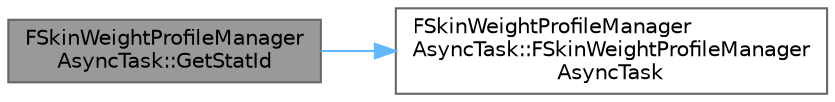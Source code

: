 digraph "FSkinWeightProfileManagerAsyncTask::GetStatId"
{
 // INTERACTIVE_SVG=YES
 // LATEX_PDF_SIZE
  bgcolor="transparent";
  edge [fontname=Helvetica,fontsize=10,labelfontname=Helvetica,labelfontsize=10];
  node [fontname=Helvetica,fontsize=10,shape=box,height=0.2,width=0.4];
  rankdir="LR";
  Node1 [id="Node000001",label="FSkinWeightProfileManager\lAsyncTask::GetStatId",height=0.2,width=0.4,color="gray40", fillcolor="grey60", style="filled", fontcolor="black",tooltip=" "];
  Node1 -> Node2 [id="edge1_Node000001_Node000002",color="steelblue1",style="solid",tooltip=" "];
  Node2 [id="Node000002",label="FSkinWeightProfileManager\lAsyncTask::FSkinWeightProfileManager\lAsyncTask",height=0.2,width=0.4,color="grey40", fillcolor="white", style="filled",URL="$d8/d36/classFSkinWeightProfileManagerAsyncTask.html#a657099f3959720046639a6f8a1d723c5",tooltip=" "];
}
